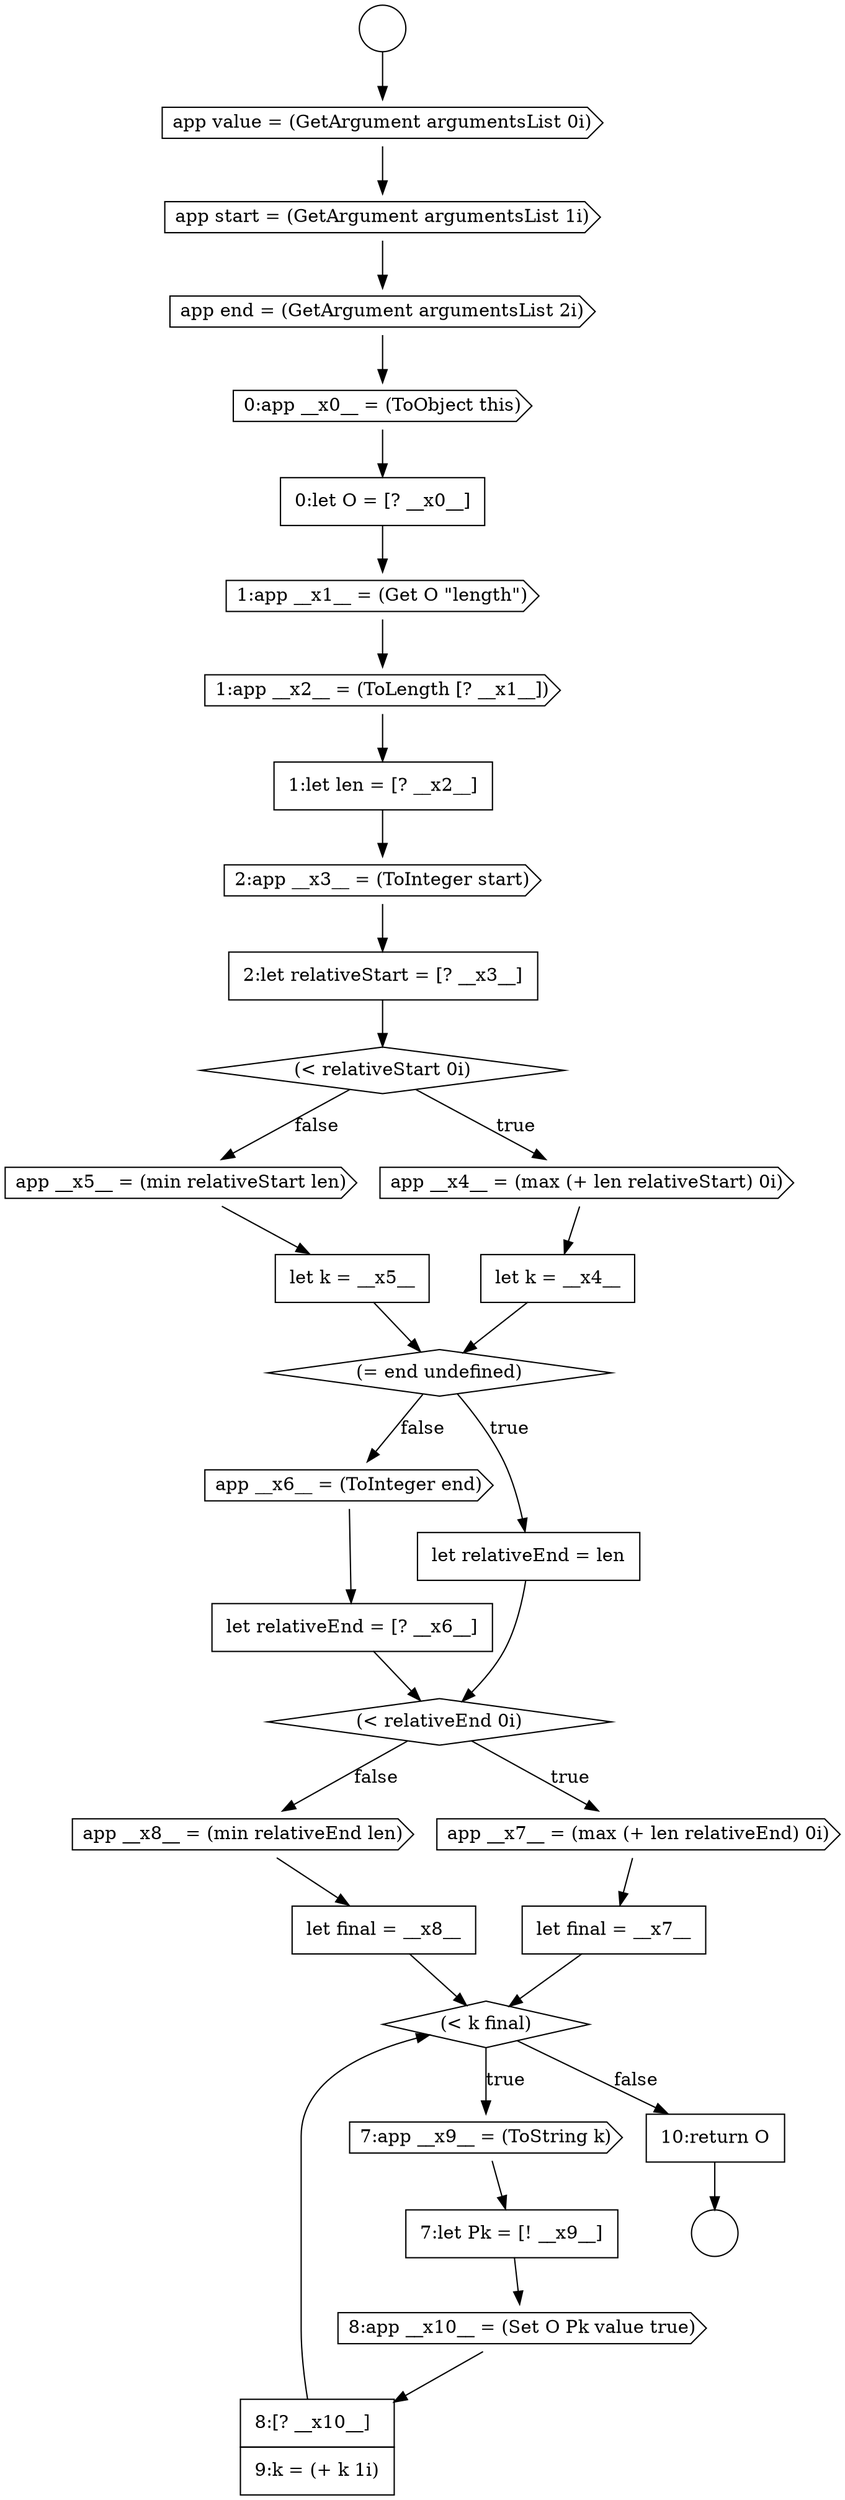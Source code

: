 digraph {
  node13923 [shape=circle label=" " color="black" fillcolor="white" style=filled]
  node13938 [shape=none, margin=0, label=<<font color="black">
    <table border="0" cellborder="1" cellspacing="0" cellpadding="10">
      <tr><td align="left">let k = __x5__</td></tr>
    </table>
  </font>> color="black" fillcolor="white" style=filled]
  node13936 [shape=none, margin=0, label=<<font color="black">
    <table border="0" cellborder="1" cellspacing="0" cellpadding="10">
      <tr><td align="left">let k = __x4__</td></tr>
    </table>
  </font>> color="black" fillcolor="white" style=filled]
  node13949 [shape=cds, label=<<font color="black">7:app __x9__ = (ToString k)</font>> color="black" fillcolor="white" style=filled]
  node13924 [shape=cds, label=<<font color="black">app value = (GetArgument argumentsList 0i)</font>> color="black" fillcolor="white" style=filled]
  node13928 [shape=none, margin=0, label=<<font color="black">
    <table border="0" cellborder="1" cellspacing="0" cellpadding="10">
      <tr><td align="left">0:let O = [? __x0__]</td></tr>
    </table>
  </font>> color="black" fillcolor="white" style=filled]
  node13943 [shape=diamond, label=<<font color="black">(&lt; relativeEnd 0i)</font>> color="black" fillcolor="white" style=filled]
  node13932 [shape=cds, label=<<font color="black">2:app __x3__ = (ToInteger start)</font>> color="black" fillcolor="white" style=filled]
  node13947 [shape=none, margin=0, label=<<font color="black">
    <table border="0" cellborder="1" cellspacing="0" cellpadding="10">
      <tr><td align="left">let final = __x8__</td></tr>
    </table>
  </font>> color="black" fillcolor="white" style=filled]
  node13945 [shape=none, margin=0, label=<<font color="black">
    <table border="0" cellborder="1" cellspacing="0" cellpadding="10">
      <tr><td align="left">let final = __x7__</td></tr>
    </table>
  </font>> color="black" fillcolor="white" style=filled]
  node13951 [shape=cds, label=<<font color="black">8:app __x10__ = (Set O Pk value true)</font>> color="black" fillcolor="white" style=filled]
  node13934 [shape=diamond, label=<<font color="black">(&lt; relativeStart 0i)</font>> color="black" fillcolor="white" style=filled]
  node13929 [shape=cds, label=<<font color="black">1:app __x1__ = (Get O &quot;length&quot;)</font>> color="black" fillcolor="white" style=filled]
  node13941 [shape=cds, label=<<font color="black">app __x6__ = (ToInteger end)</font>> color="black" fillcolor="white" style=filled]
  node13926 [shape=cds, label=<<font color="black">app end = (GetArgument argumentsList 2i)</font>> color="black" fillcolor="white" style=filled]
  node13937 [shape=cds, label=<<font color="black">app __x5__ = (min relativeStart len)</font>> color="black" fillcolor="white" style=filled]
  node13922 [shape=circle label=" " color="black" fillcolor="white" style=filled]
  node13950 [shape=none, margin=0, label=<<font color="black">
    <table border="0" cellborder="1" cellspacing="0" cellpadding="10">
      <tr><td align="left">7:let Pk = [! __x9__]</td></tr>
    </table>
  </font>> color="black" fillcolor="white" style=filled]
  node13933 [shape=none, margin=0, label=<<font color="black">
    <table border="0" cellborder="1" cellspacing="0" cellpadding="10">
      <tr><td align="left">2:let relativeStart = [? __x3__]</td></tr>
    </table>
  </font>> color="black" fillcolor="white" style=filled]
  node13942 [shape=none, margin=0, label=<<font color="black">
    <table border="0" cellborder="1" cellspacing="0" cellpadding="10">
      <tr><td align="left">let relativeEnd = [? __x6__]</td></tr>
    </table>
  </font>> color="black" fillcolor="white" style=filled]
  node13927 [shape=cds, label=<<font color="black">0:app __x0__ = (ToObject this)</font>> color="black" fillcolor="white" style=filled]
  node13946 [shape=cds, label=<<font color="black">app __x8__ = (min relativeEnd len)</font>> color="black" fillcolor="white" style=filled]
  node13939 [shape=diamond, label=<<font color="black">(= end undefined)</font>> color="black" fillcolor="white" style=filled]
  node13952 [shape=none, margin=0, label=<<font color="black">
    <table border="0" cellborder="1" cellspacing="0" cellpadding="10">
      <tr><td align="left">8:[? __x10__]</td></tr>
      <tr><td align="left">9:k = (+ k 1i)</td></tr>
    </table>
  </font>> color="black" fillcolor="white" style=filled]
  node13953 [shape=none, margin=0, label=<<font color="black">
    <table border="0" cellborder="1" cellspacing="0" cellpadding="10">
      <tr><td align="left">10:return O</td></tr>
    </table>
  </font>> color="black" fillcolor="white" style=filled]
  node13935 [shape=cds, label=<<font color="black">app __x4__ = (max (+ len relativeStart) 0i)</font>> color="black" fillcolor="white" style=filled]
  node13930 [shape=cds, label=<<font color="black">1:app __x2__ = (ToLength [? __x1__])</font>> color="black" fillcolor="white" style=filled]
  node13940 [shape=none, margin=0, label=<<font color="black">
    <table border="0" cellborder="1" cellspacing="0" cellpadding="10">
      <tr><td align="left">let relativeEnd = len</td></tr>
    </table>
  </font>> color="black" fillcolor="white" style=filled]
  node13944 [shape=cds, label=<<font color="black">app __x7__ = (max (+ len relativeEnd) 0i)</font>> color="black" fillcolor="white" style=filled]
  node13925 [shape=cds, label=<<font color="black">app start = (GetArgument argumentsList 1i)</font>> color="black" fillcolor="white" style=filled]
  node13948 [shape=diamond, label=<<font color="black">(&lt; k final)</font>> color="black" fillcolor="white" style=filled]
  node13931 [shape=none, margin=0, label=<<font color="black">
    <table border="0" cellborder="1" cellspacing="0" cellpadding="10">
      <tr><td align="left">1:let len = [? __x2__]</td></tr>
    </table>
  </font>> color="black" fillcolor="white" style=filled]
  node13951 -> node13952 [ color="black"]
  node13944 -> node13945 [ color="black"]
  node13942 -> node13943 [ color="black"]
  node13937 -> node13938 [ color="black"]
  node13926 -> node13927 [ color="black"]
  node13929 -> node13930 [ color="black"]
  node13931 -> node13932 [ color="black"]
  node13953 -> node13923 [ color="black"]
  node13952 -> node13948 [ color="black"]
  node13940 -> node13943 [ color="black"]
  node13950 -> node13951 [ color="black"]
  node13947 -> node13948 [ color="black"]
  node13932 -> node13933 [ color="black"]
  node13941 -> node13942 [ color="black"]
  node13930 -> node13931 [ color="black"]
  node13949 -> node13950 [ color="black"]
  node13925 -> node13926 [ color="black"]
  node13943 -> node13944 [label=<<font color="black">true</font>> color="black"]
  node13943 -> node13946 [label=<<font color="black">false</font>> color="black"]
  node13939 -> node13940 [label=<<font color="black">true</font>> color="black"]
  node13939 -> node13941 [label=<<font color="black">false</font>> color="black"]
  node13945 -> node13948 [ color="black"]
  node13927 -> node13928 [ color="black"]
  node13948 -> node13949 [label=<<font color="black">true</font>> color="black"]
  node13948 -> node13953 [label=<<font color="black">false</font>> color="black"]
  node13946 -> node13947 [ color="black"]
  node13924 -> node13925 [ color="black"]
  node13938 -> node13939 [ color="black"]
  node13935 -> node13936 [ color="black"]
  node13922 -> node13924 [ color="black"]
  node13936 -> node13939 [ color="black"]
  node13934 -> node13935 [label=<<font color="black">true</font>> color="black"]
  node13934 -> node13937 [label=<<font color="black">false</font>> color="black"]
  node13928 -> node13929 [ color="black"]
  node13933 -> node13934 [ color="black"]
}
